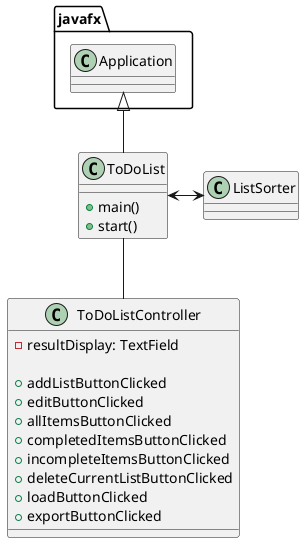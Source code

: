 @startuml
'https://plantuml.com/class-diagram

class ToDoList{
    + main()
    + start()
}

class ToDoListController{
    - resultDisplay: TextField

    + addListButtonClicked
    + editButtonClicked
    + allItemsButtonClicked
    + completedItemsButtonClicked
    + incompleteItemsButtonClicked
    + deleteCurrentListButtonClicked
    + loadButtonClicked
    + exportButtonClicked
}

class ListSorter {

}

javafx.Application <|-- ToDoList

ToDoList <-> ListSorter
ToDoList -- ToDoListController

@enduml